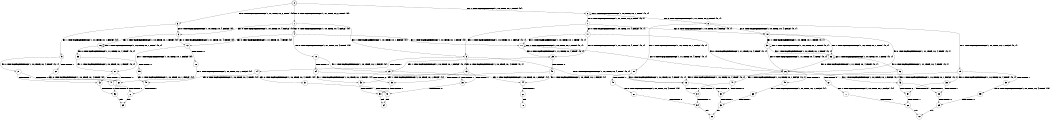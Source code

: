 digraph BCG {
size = "7, 10.5";
center = TRUE;
node [shape = circle];
0 [peripheries = 2];
0 -> 1 [label = "EX !0 !ATOMIC_EXCH_BRANCH (1, +1, TRUE, +0, 2, TRUE) !{0}"];
0 -> 2 [label = "EX !1 !ATOMIC_EXCH_BRANCH (1, +0, TRUE, +0, 1, TRUE) !{0}"];
0 -> 3 [label = "EX !0 !ATOMIC_EXCH_BRANCH (1, +1, TRUE, +0, 2, TRUE) !{0}"];
1 -> 4 [label = "EX !0 !ATOMIC_EXCH_BRANCH (1, +0, TRUE, +0, 4, FALSE) !{0}"];
1 -> 5 [label = "EX !1 !ATOMIC_EXCH_BRANCH (1, +0, TRUE, +0, 1, FALSE) !{0}"];
1 -> 6 [label = "EX !0 !ATOMIC_EXCH_BRANCH (1, +0, TRUE, +0, 4, FALSE) !{0}"];
2 -> 2 [label = "EX !1 !ATOMIC_EXCH_BRANCH (1, +0, TRUE, +0, 1, TRUE) !{0, 1}"];
2 -> 7 [label = "EX !0 !ATOMIC_EXCH_BRANCH (1, +1, TRUE, +0, 2, TRUE) !{0, 1}"];
2 -> 8 [label = "EX !0 !ATOMIC_EXCH_BRANCH (1, +1, TRUE, +0, 2, TRUE) !{0, 1}"];
3 -> 9 [label = "EX !1 !ATOMIC_EXCH_BRANCH (1, +0, TRUE, +0, 1, FALSE) !{0}"];
3 -> 6 [label = "EX !0 !ATOMIC_EXCH_BRANCH (1, +0, TRUE, +0, 4, FALSE) !{0}"];
4 -> 10 [label = "EX !0 !ATOMIC_EXCH_BRANCH (1, +1, TRUE, +0, 4, TRUE) !{0}"];
4 -> 11 [label = "EX !1 !ATOMIC_EXCH_BRANCH (1, +0, TRUE, +0, 1, TRUE) !{0}"];
4 -> 12 [label = "EX !0 !ATOMIC_EXCH_BRANCH (1, +1, TRUE, +0, 4, TRUE) !{0}"];
5 -> 13 [label = "EX !0 !ATOMIC_EXCH_BRANCH (1, +0, TRUE, +0, 4, TRUE) !{0, 1}"];
5 -> 14 [label = "TERMINATE !1"];
5 -> 15 [label = "EX !0 !ATOMIC_EXCH_BRANCH (1, +0, TRUE, +0, 4, TRUE) !{0, 1}"];
6 -> 16 [label = "EX !1 !ATOMIC_EXCH_BRANCH (1, +0, TRUE, +0, 1, TRUE) !{0}"];
6 -> 12 [label = "EX !0 !ATOMIC_EXCH_BRANCH (1, +1, TRUE, +0, 4, TRUE) !{0}"];
7 -> 17 [label = "EX !0 !ATOMIC_EXCH_BRANCH (1, +0, TRUE, +0, 4, FALSE) !{0, 1}"];
7 -> 5 [label = "EX !1 !ATOMIC_EXCH_BRANCH (1, +0, TRUE, +0, 1, FALSE) !{0, 1}"];
7 -> 18 [label = "EX !0 !ATOMIC_EXCH_BRANCH (1, +0, TRUE, +0, 4, FALSE) !{0, 1}"];
8 -> 19 [label = "EX !1 !ATOMIC_EXCH_BRANCH (1, +0, TRUE, +0, 1, FALSE) !{0, 1}"];
8 -> 18 [label = "EX !0 !ATOMIC_EXCH_BRANCH (1, +0, TRUE, +0, 4, FALSE) !{0, 1}"];
8 -> 20 [label = "EX !1 !ATOMIC_EXCH_BRANCH (1, +0, TRUE, +0, 1, FALSE) !{0, 1}"];
9 -> 21 [label = "EX !0 !ATOMIC_EXCH_BRANCH (1, +0, TRUE, +0, 4, TRUE) !{0, 1}"];
9 -> 22 [label = "TERMINATE !1"];
10 -> 23 [label = "EX !1 !ATOMIC_EXCH_BRANCH (1, +0, TRUE, +0, 1, FALSE) !{0}"];
10 -> 24 [label = "TERMINATE !0"];
11 -> 25 [label = "EX !0 !ATOMIC_EXCH_BRANCH (1, +1, TRUE, +0, 4, TRUE) !{0, 1}"];
11 -> 11 [label = "EX !1 !ATOMIC_EXCH_BRANCH (1, +0, TRUE, +0, 1, TRUE) !{0, 1}"];
11 -> 26 [label = "EX !0 !ATOMIC_EXCH_BRANCH (1, +1, TRUE, +0, 4, TRUE) !{0, 1}"];
12 -> 27 [label = "EX !1 !ATOMIC_EXCH_BRANCH (1, +0, TRUE, +0, 1, FALSE) !{0}"];
12 -> 28 [label = "TERMINATE !0"];
13 -> 29 [label = "TERMINATE !0"];
13 -> 30 [label = "TERMINATE !1"];
14 -> 31 [label = "EX !0 !ATOMIC_EXCH_BRANCH (1, +0, TRUE, +0, 4, TRUE) !{0}"];
14 -> 32 [label = "EX !0 !ATOMIC_EXCH_BRANCH (1, +0, TRUE, +0, 4, TRUE) !{0}"];
15 -> 33 [label = "TERMINATE !0"];
15 -> 34 [label = "TERMINATE !1"];
16 -> 35 [label = "EX !0 !ATOMIC_EXCH_BRANCH (1, +1, TRUE, +0, 4, TRUE) !{0, 1}"];
16 -> 16 [label = "EX !1 !ATOMIC_EXCH_BRANCH (1, +0, TRUE, +0, 1, TRUE) !{0, 1}"];
17 -> 25 [label = "EX !0 !ATOMIC_EXCH_BRANCH (1, +1, TRUE, +0, 4, TRUE) !{0, 1}"];
17 -> 11 [label = "EX !1 !ATOMIC_EXCH_BRANCH (1, +0, TRUE, +0, 1, TRUE) !{0, 1}"];
17 -> 26 [label = "EX !0 !ATOMIC_EXCH_BRANCH (1, +1, TRUE, +0, 4, TRUE) !{0, 1}"];
18 -> 36 [label = "EX !1 !ATOMIC_EXCH_BRANCH (1, +0, TRUE, +0, 1, TRUE) !{0, 1}"];
18 -> 26 [label = "EX !0 !ATOMIC_EXCH_BRANCH (1, +1, TRUE, +0, 4, TRUE) !{0, 1}"];
18 -> 37 [label = "EX !1 !ATOMIC_EXCH_BRANCH (1, +0, TRUE, +0, 1, TRUE) !{0, 1}"];
19 -> 38 [label = "EX !0 !ATOMIC_EXCH_BRANCH (1, +0, TRUE, +0, 4, TRUE) !{0, 1}"];
19 -> 39 [label = "TERMINATE !1"];
19 -> 15 [label = "EX !0 !ATOMIC_EXCH_BRANCH (1, +0, TRUE, +0, 4, TRUE) !{0, 1}"];
20 -> 15 [label = "EX !0 !ATOMIC_EXCH_BRANCH (1, +0, TRUE, +0, 4, TRUE) !{0, 1}"];
20 -> 40 [label = "TERMINATE !1"];
21 -> 41 [label = "TERMINATE !0"];
21 -> 42 [label = "TERMINATE !1"];
22 -> 32 [label = "EX !0 !ATOMIC_EXCH_BRANCH (1, +0, TRUE, +0, 4, TRUE) !{0}"];
23 -> 29 [label = "TERMINATE !0"];
23 -> 30 [label = "TERMINATE !1"];
24 -> 43 [label = "EX !1 !ATOMIC_EXCH_BRANCH (1, +0, TRUE, +0, 1, FALSE) !{1}"];
24 -> 44 [label = "EX !1 !ATOMIC_EXCH_BRANCH (1, +0, TRUE, +0, 1, FALSE) !{1}"];
25 -> 23 [label = "EX !1 !ATOMIC_EXCH_BRANCH (1, +0, TRUE, +0, 1, FALSE) !{0, 1}"];
25 -> 45 [label = "TERMINATE !0"];
26 -> 46 [label = "EX !1 !ATOMIC_EXCH_BRANCH (1, +0, TRUE, +0, 1, FALSE) !{0, 1}"];
26 -> 47 [label = "EX !1 !ATOMIC_EXCH_BRANCH (1, +0, TRUE, +0, 1, FALSE) !{0, 1}"];
26 -> 48 [label = "TERMINATE !0"];
27 -> 41 [label = "TERMINATE !0"];
27 -> 42 [label = "TERMINATE !1"];
28 -> 49 [label = "EX !1 !ATOMIC_EXCH_BRANCH (1, +0, TRUE, +0, 1, FALSE) !{1}"];
29 -> 50 [label = "TERMINATE !1"];
30 -> 51 [label = "TERMINATE !0"];
31 -> 51 [label = "TERMINATE !0"];
32 -> 52 [label = "TERMINATE !0"];
33 -> 53 [label = "TERMINATE !1"];
34 -> 54 [label = "TERMINATE !0"];
35 -> 27 [label = "EX !1 !ATOMIC_EXCH_BRANCH (1, +0, TRUE, +0, 1, FALSE) !{0, 1}"];
35 -> 55 [label = "TERMINATE !0"];
36 -> 56 [label = "EX !0 !ATOMIC_EXCH_BRANCH (1, +1, TRUE, +0, 4, TRUE) !{0, 1}"];
36 -> 36 [label = "EX !1 !ATOMIC_EXCH_BRANCH (1, +0, TRUE, +0, 1, TRUE) !{0, 1}"];
36 -> 26 [label = "EX !0 !ATOMIC_EXCH_BRANCH (1, +1, TRUE, +0, 4, TRUE) !{0, 1}"];
37 -> 36 [label = "EX !1 !ATOMIC_EXCH_BRANCH (1, +0, TRUE, +0, 1, TRUE) !{0, 1}"];
37 -> 26 [label = "EX !0 !ATOMIC_EXCH_BRANCH (1, +1, TRUE, +0, 4, TRUE) !{0, 1}"];
37 -> 37 [label = "EX !1 !ATOMIC_EXCH_BRANCH (1, +0, TRUE, +0, 1, TRUE) !{0, 1}"];
38 -> 57 [label = "TERMINATE !0"];
38 -> 58 [label = "TERMINATE !1"];
39 -> 59 [label = "EX !0 !ATOMIC_EXCH_BRANCH (1, +0, TRUE, +0, 4, TRUE) !{0}"];
40 -> 60 [label = "EX !0 !ATOMIC_EXCH_BRANCH (1, +0, TRUE, +0, 4, TRUE) !{0}"];
41 -> 61 [label = "TERMINATE !1"];
42 -> 52 [label = "TERMINATE !0"];
43 -> 50 [label = "TERMINATE !1"];
44 -> 62 [label = "TERMINATE !1"];
45 -> 43 [label = "EX !1 !ATOMIC_EXCH_BRANCH (1, +0, TRUE, +0, 1, FALSE) !{1}"];
45 -> 44 [label = "EX !1 !ATOMIC_EXCH_BRANCH (1, +0, TRUE, +0, 1, FALSE) !{1}"];
46 -> 57 [label = "TERMINATE !0"];
46 -> 58 [label = "TERMINATE !1"];
47 -> 33 [label = "TERMINATE !0"];
47 -> 34 [label = "TERMINATE !1"];
48 -> 63 [label = "EX !1 !ATOMIC_EXCH_BRANCH (1, +0, TRUE, +0, 1, FALSE) !{1}"];
49 -> 61 [label = "TERMINATE !1"];
50 -> 64 [label = "exit"];
51 -> 64 [label = "exit"];
52 -> 65 [label = "exit"];
53 -> 66 [label = "exit"];
54 -> 66 [label = "exit"];
55 -> 49 [label = "EX !1 !ATOMIC_EXCH_BRANCH (1, +0, TRUE, +0, 1, FALSE) !{1}"];
56 -> 46 [label = "EX !1 !ATOMIC_EXCH_BRANCH (1, +0, TRUE, +0, 1, FALSE) !{0, 1}"];
56 -> 67 [label = "TERMINATE !0"];
57 -> 68 [label = "TERMINATE !1"];
58 -> 69 [label = "TERMINATE !0"];
59 -> 69 [label = "TERMINATE !0"];
60 -> 54 [label = "TERMINATE !0"];
61 -> 65 [label = "exit"];
62 -> 70 [label = "exit"];
63 -> 53 [label = "TERMINATE !1"];
67 -> 71 [label = "EX !1 !ATOMIC_EXCH_BRANCH (1, +0, TRUE, +0, 1, FALSE) !{1}"];
68 -> 72 [label = "exit"];
69 -> 72 [label = "exit"];
71 -> 68 [label = "TERMINATE !1"];
}
